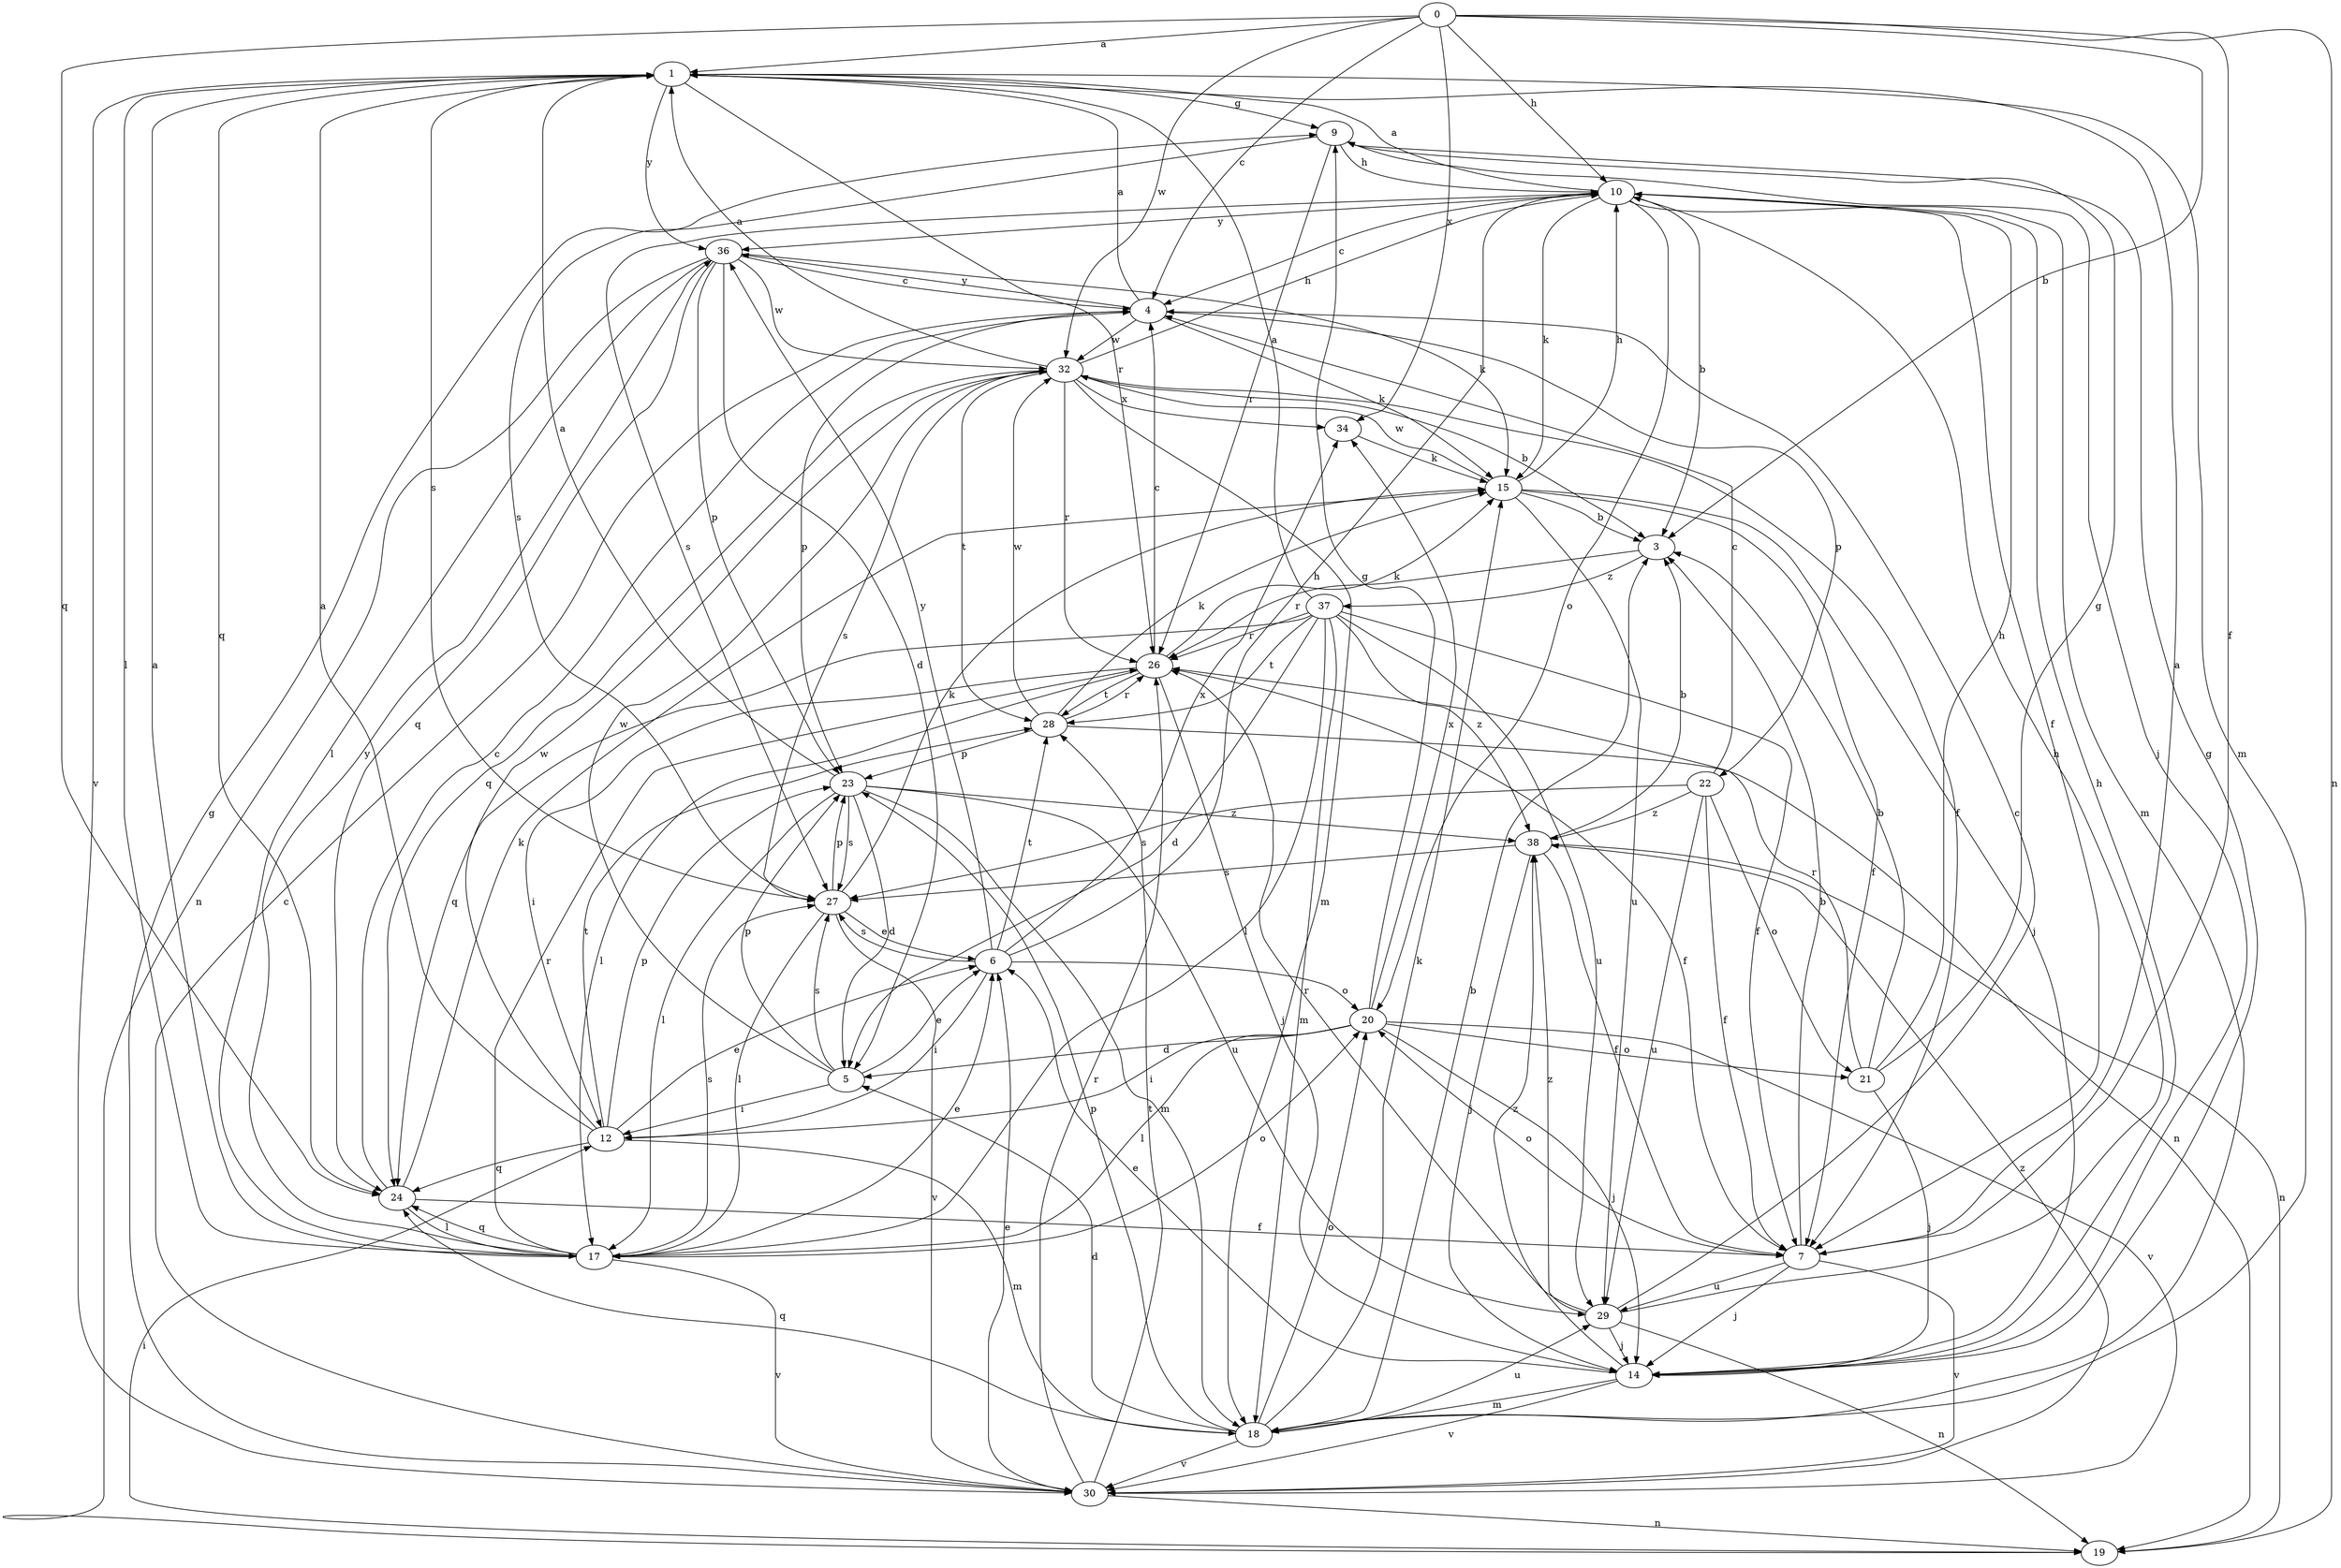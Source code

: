 strict digraph  {
0;
1;
3;
4;
5;
6;
7;
9;
10;
12;
14;
15;
17;
18;
19;
20;
21;
22;
23;
24;
26;
27;
28;
29;
30;
32;
34;
36;
37;
38;
0 -> 1  [label=a];
0 -> 3  [label=b];
0 -> 4  [label=c];
0 -> 7  [label=f];
0 -> 10  [label=h];
0 -> 19  [label=n];
0 -> 24  [label=q];
0 -> 32  [label=w];
0 -> 34  [label=x];
1 -> 9  [label=g];
1 -> 17  [label=l];
1 -> 18  [label=m];
1 -> 24  [label=q];
1 -> 26  [label=r];
1 -> 27  [label=s];
1 -> 30  [label=v];
1 -> 36  [label=y];
3 -> 26  [label=r];
3 -> 37  [label=z];
4 -> 1  [label=a];
4 -> 15  [label=k];
4 -> 22  [label=p];
4 -> 23  [label=p];
4 -> 32  [label=w];
4 -> 36  [label=y];
5 -> 6  [label=e];
5 -> 12  [label=i];
5 -> 23  [label=p];
5 -> 27  [label=s];
5 -> 32  [label=w];
6 -> 10  [label=h];
6 -> 12  [label=i];
6 -> 20  [label=o];
6 -> 27  [label=s];
6 -> 28  [label=t];
6 -> 34  [label=x];
6 -> 36  [label=y];
7 -> 1  [label=a];
7 -> 3  [label=b];
7 -> 14  [label=j];
7 -> 20  [label=o];
7 -> 29  [label=u];
7 -> 30  [label=v];
9 -> 10  [label=h];
9 -> 14  [label=j];
9 -> 26  [label=r];
9 -> 27  [label=s];
10 -> 1  [label=a];
10 -> 3  [label=b];
10 -> 4  [label=c];
10 -> 7  [label=f];
10 -> 15  [label=k];
10 -> 18  [label=m];
10 -> 20  [label=o];
10 -> 27  [label=s];
10 -> 36  [label=y];
12 -> 1  [label=a];
12 -> 6  [label=e];
12 -> 18  [label=m];
12 -> 23  [label=p];
12 -> 24  [label=q];
12 -> 28  [label=t];
12 -> 32  [label=w];
14 -> 6  [label=e];
14 -> 9  [label=g];
14 -> 10  [label=h];
14 -> 18  [label=m];
14 -> 30  [label=v];
14 -> 38  [label=z];
15 -> 3  [label=b];
15 -> 7  [label=f];
15 -> 10  [label=h];
15 -> 14  [label=j];
15 -> 29  [label=u];
15 -> 32  [label=w];
17 -> 1  [label=a];
17 -> 6  [label=e];
17 -> 20  [label=o];
17 -> 24  [label=q];
17 -> 26  [label=r];
17 -> 27  [label=s];
17 -> 30  [label=v];
17 -> 36  [label=y];
18 -> 3  [label=b];
18 -> 5  [label=d];
18 -> 15  [label=k];
18 -> 20  [label=o];
18 -> 23  [label=p];
18 -> 24  [label=q];
18 -> 29  [label=u];
18 -> 30  [label=v];
19 -> 12  [label=i];
20 -> 5  [label=d];
20 -> 9  [label=g];
20 -> 12  [label=i];
20 -> 14  [label=j];
20 -> 17  [label=l];
20 -> 21  [label=o];
20 -> 30  [label=v];
20 -> 34  [label=x];
21 -> 3  [label=b];
21 -> 9  [label=g];
21 -> 10  [label=h];
21 -> 14  [label=j];
21 -> 26  [label=r];
22 -> 4  [label=c];
22 -> 7  [label=f];
22 -> 21  [label=o];
22 -> 27  [label=s];
22 -> 29  [label=u];
22 -> 38  [label=z];
23 -> 1  [label=a];
23 -> 5  [label=d];
23 -> 17  [label=l];
23 -> 18  [label=m];
23 -> 27  [label=s];
23 -> 29  [label=u];
23 -> 38  [label=z];
24 -> 4  [label=c];
24 -> 7  [label=f];
24 -> 15  [label=k];
24 -> 17  [label=l];
26 -> 4  [label=c];
26 -> 7  [label=f];
26 -> 12  [label=i];
26 -> 14  [label=j];
26 -> 15  [label=k];
26 -> 17  [label=l];
26 -> 28  [label=t];
27 -> 6  [label=e];
27 -> 15  [label=k];
27 -> 17  [label=l];
27 -> 23  [label=p];
27 -> 30  [label=v];
28 -> 15  [label=k];
28 -> 19  [label=n];
28 -> 23  [label=p];
28 -> 26  [label=r];
28 -> 32  [label=w];
29 -> 4  [label=c];
29 -> 10  [label=h];
29 -> 14  [label=j];
29 -> 19  [label=n];
29 -> 26  [label=r];
29 -> 38  [label=z];
30 -> 4  [label=c];
30 -> 6  [label=e];
30 -> 9  [label=g];
30 -> 19  [label=n];
30 -> 26  [label=r];
30 -> 28  [label=t];
30 -> 38  [label=z];
32 -> 1  [label=a];
32 -> 3  [label=b];
32 -> 7  [label=f];
32 -> 10  [label=h];
32 -> 18  [label=m];
32 -> 24  [label=q];
32 -> 26  [label=r];
32 -> 27  [label=s];
32 -> 28  [label=t];
32 -> 34  [label=x];
34 -> 15  [label=k];
36 -> 4  [label=c];
36 -> 5  [label=d];
36 -> 15  [label=k];
36 -> 17  [label=l];
36 -> 19  [label=n];
36 -> 23  [label=p];
36 -> 24  [label=q];
36 -> 32  [label=w];
37 -> 1  [label=a];
37 -> 5  [label=d];
37 -> 7  [label=f];
37 -> 17  [label=l];
37 -> 18  [label=m];
37 -> 24  [label=q];
37 -> 26  [label=r];
37 -> 28  [label=t];
37 -> 29  [label=u];
37 -> 38  [label=z];
38 -> 3  [label=b];
38 -> 7  [label=f];
38 -> 14  [label=j];
38 -> 19  [label=n];
38 -> 27  [label=s];
}
